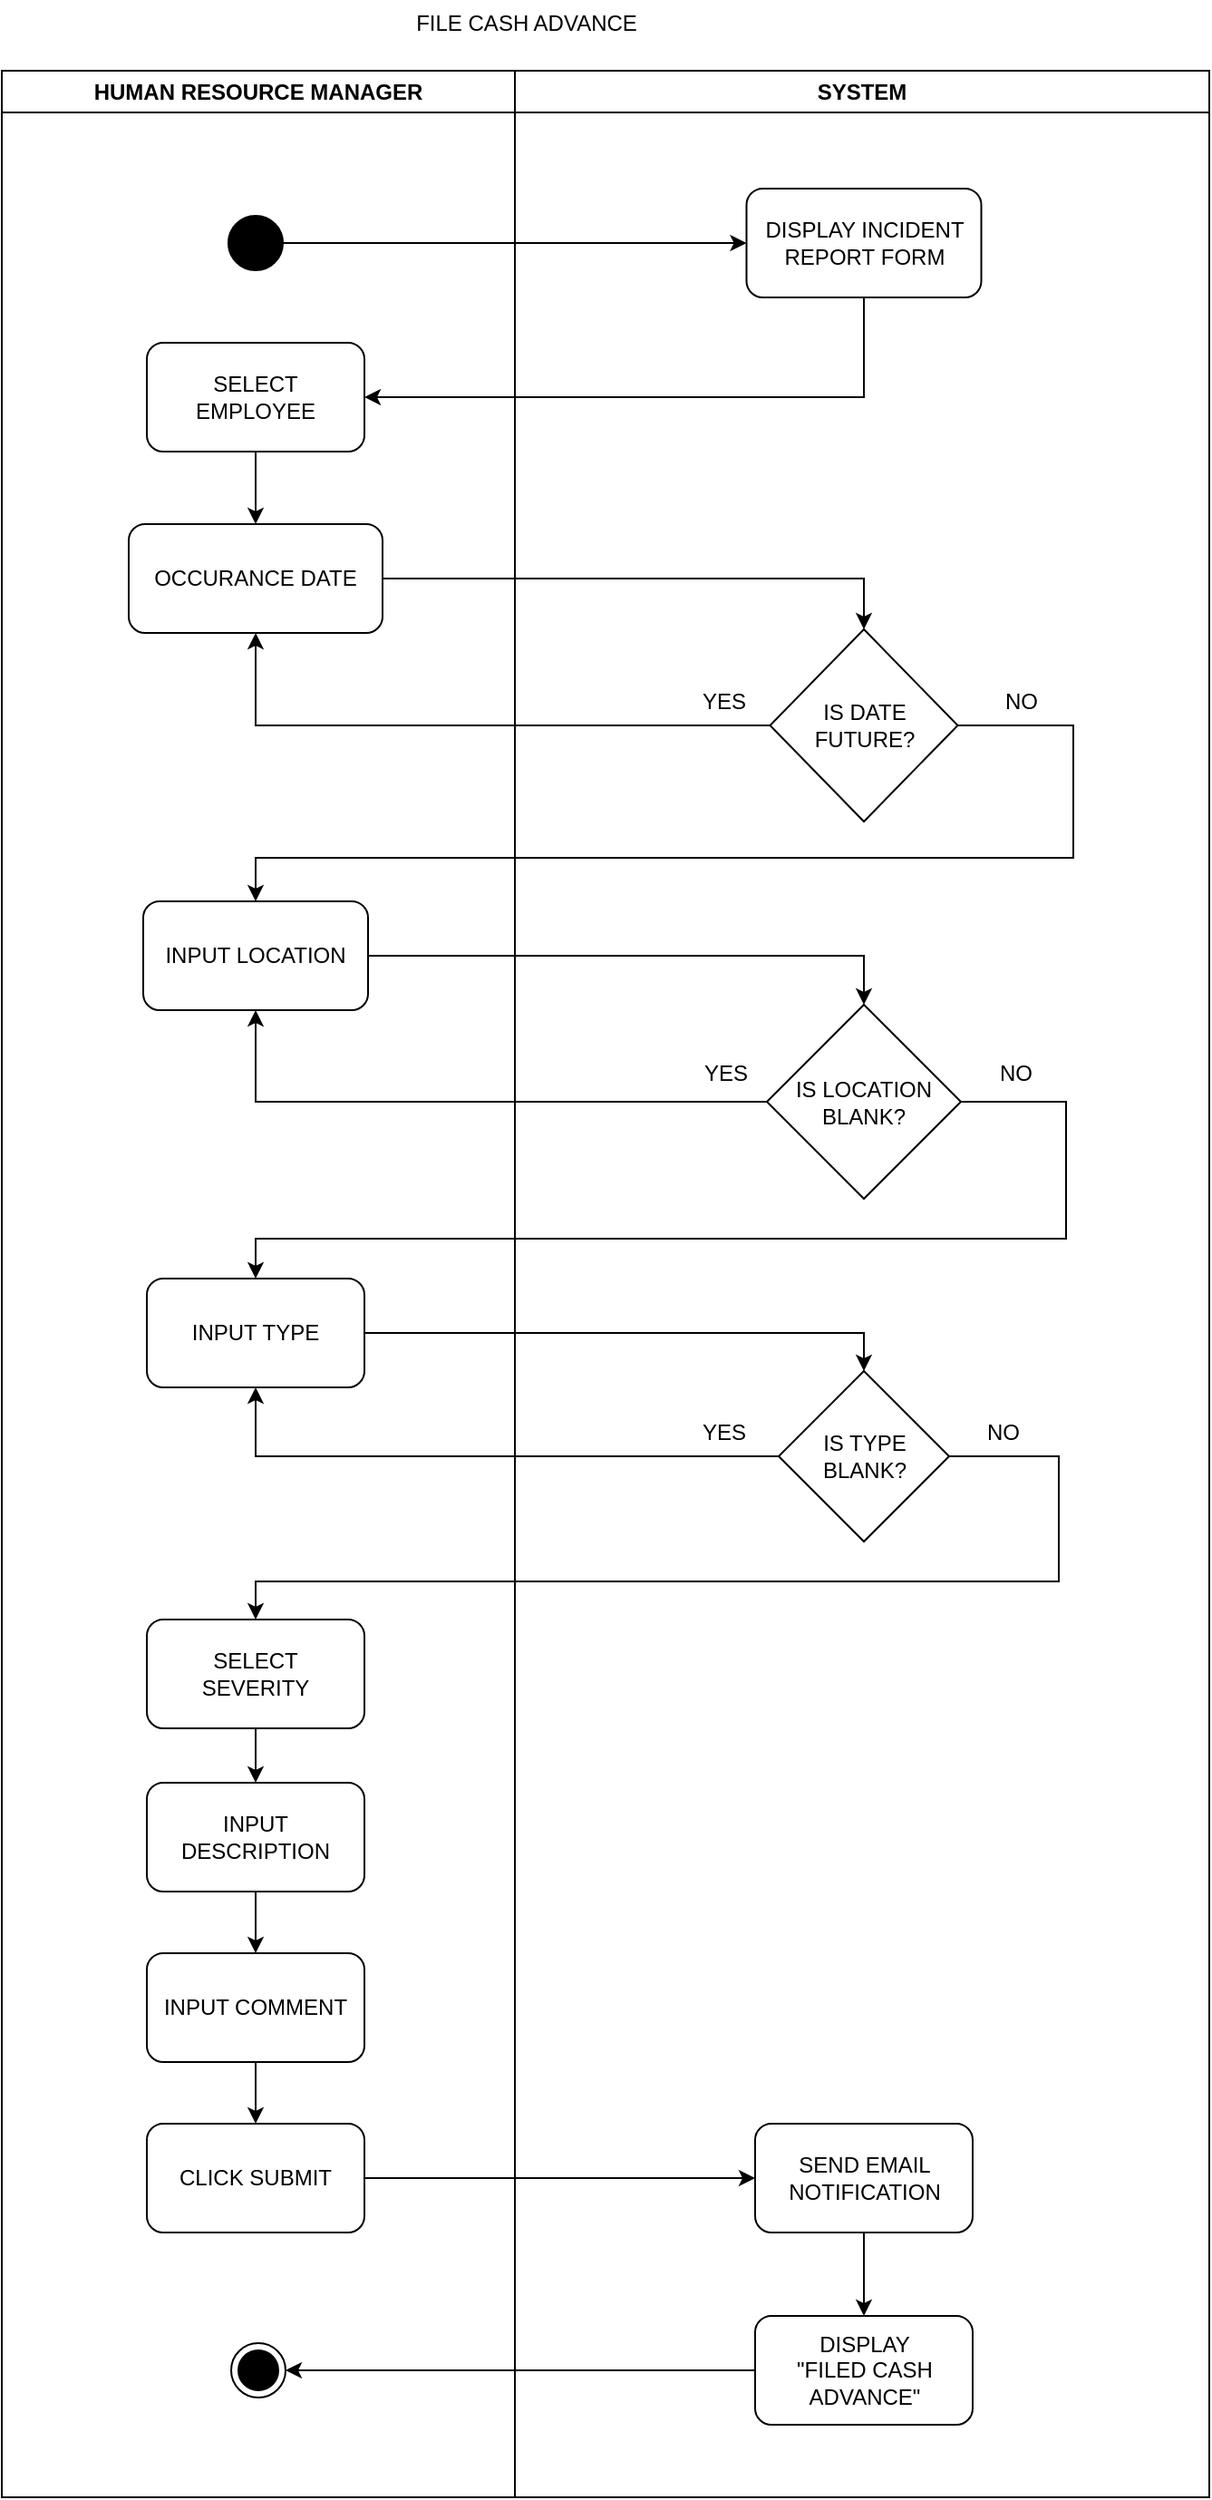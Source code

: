 <mxfile>
    <diagram id="eDfplPw5--N03OgRY2ip" name="Page-1">
        <mxGraphModel dx="2777" dy="1357" grid="0" gridSize="10" guides="1" tooltips="1" connect="1" arrows="1" fold="1" page="0" pageScale="1" pageWidth="850" pageHeight="1100" math="0" shadow="0">
            <root>
                <mxCell id="0"/>
                <mxCell id="1" parent="0"/>
                <mxCell id="2" value="HUMAN RESOURCE MANAGER" style="swimlane;whiteSpace=wrap;html=1;" parent="1" vertex="1">
                    <mxGeometry x="-264" y="90" width="283" height="1338" as="geometry"/>
                </mxCell>
                <mxCell id="4" value="" style="ellipse;fillColor=strokeColor;" parent="2" vertex="1">
                    <mxGeometry x="125" y="80" width="30" height="30" as="geometry"/>
                </mxCell>
                <mxCell id="10" style="edgeStyle=orthogonalEdgeStyle;rounded=0;html=1;exitX=0.5;exitY=1;exitDx=0;exitDy=0;entryX=0.5;entryY=0;entryDx=0;entryDy=0;" parent="2" source="7" target="9" edge="1">
                    <mxGeometry relative="1" as="geometry"/>
                </mxCell>
                <mxCell id="7" value="SELECT&lt;br&gt;EMPLOYEE" style="rounded=1;whiteSpace=wrap;html=1;" parent="2" vertex="1">
                    <mxGeometry x="80" y="150" width="120" height="60" as="geometry"/>
                </mxCell>
                <mxCell id="9" value="OCCURANCE DATE" style="rounded=1;whiteSpace=wrap;html=1;" parent="2" vertex="1">
                    <mxGeometry x="70" y="250" width="140" height="60" as="geometry"/>
                </mxCell>
                <mxCell id="15" value="INPUT LOCATION" style="rounded=1;whiteSpace=wrap;html=1;" parent="2" vertex="1">
                    <mxGeometry x="78" y="458" width="124" height="60" as="geometry"/>
                </mxCell>
                <mxCell id="21" value="INPUT COMMENT" style="rounded=1;whiteSpace=wrap;html=1;" parent="2" vertex="1">
                    <mxGeometry x="80" y="1038" width="120" height="60" as="geometry"/>
                </mxCell>
                <mxCell id="28" value="" style="ellipse;html=1;shape=endState;fillColor=strokeColor;" parent="2" vertex="1">
                    <mxGeometry x="126.5" y="1253" width="30" height="30" as="geometry"/>
                </mxCell>
                <mxCell id="46" value="INPUT TYPE" style="rounded=1;whiteSpace=wrap;html=1;" vertex="1" parent="2">
                    <mxGeometry x="80" y="666" width="120" height="60" as="geometry"/>
                </mxCell>
                <mxCell id="55" style="edgeStyle=orthogonalEdgeStyle;rounded=0;html=1;exitX=0.5;exitY=1;exitDx=0;exitDy=0;entryX=0.5;entryY=0;entryDx=0;entryDy=0;" edge="1" parent="2" source="52" target="54">
                    <mxGeometry relative="1" as="geometry"/>
                </mxCell>
                <mxCell id="52" value="SELECT&lt;br&gt;SEVERITY" style="rounded=1;whiteSpace=wrap;html=1;" vertex="1" parent="2">
                    <mxGeometry x="80" y="854" width="120" height="60" as="geometry"/>
                </mxCell>
                <mxCell id="56" style="edgeStyle=orthogonalEdgeStyle;rounded=0;html=1;exitX=0.5;exitY=1;exitDx=0;exitDy=0;entryX=0.5;entryY=0;entryDx=0;entryDy=0;" edge="1" parent="2" source="54" target="21">
                    <mxGeometry relative="1" as="geometry"/>
                </mxCell>
                <mxCell id="54" value="INPUT DESCRIPTION" style="rounded=1;whiteSpace=wrap;html=1;" vertex="1" parent="2">
                    <mxGeometry x="80" y="944" width="120" height="60" as="geometry"/>
                </mxCell>
                <mxCell id="3" value="SYSTEM" style="swimlane;whiteSpace=wrap;html=1;" parent="1" vertex="1">
                    <mxGeometry x="19" y="90" width="383" height="1338" as="geometry"/>
                </mxCell>
                <mxCell id="5" value="DISPLAY INCIDENT REPORT&amp;nbsp;FORM" style="rounded=1;whiteSpace=wrap;html=1;" parent="3" vertex="1">
                    <mxGeometry x="127.75" y="65" width="129.5" height="60" as="geometry"/>
                </mxCell>
                <mxCell id="11" value="IS DATE&lt;br&gt;FUTURE?" style="rhombus;whiteSpace=wrap;html=1;" parent="3" vertex="1">
                    <mxGeometry x="140.75" y="308" width="103.5" height="106" as="geometry"/>
                </mxCell>
                <mxCell id="17" value="NO" style="text;html=1;align=center;verticalAlign=middle;resizable=0;points=[];autosize=1;strokeColor=none;fillColor=none;" parent="3" vertex="1">
                    <mxGeometry x="261" y="335" width="36" height="26" as="geometry"/>
                </mxCell>
                <mxCell id="18" value="IS LOCATION&lt;br&gt;BLANK?" style="rhombus;whiteSpace=wrap;html=1;" parent="3" vertex="1">
                    <mxGeometry x="139" y="515" width="107" height="107" as="geometry"/>
                </mxCell>
                <mxCell id="14" value="YES" style="text;html=1;align=center;verticalAlign=middle;resizable=0;points=[];autosize=1;strokeColor=none;fillColor=none;" parent="3" vertex="1">
                    <mxGeometry x="93.5" y="335" width="42" height="26" as="geometry"/>
                </mxCell>
                <mxCell id="25" value="NO" style="text;html=1;align=center;verticalAlign=middle;resizable=0;points=[];autosize=1;strokeColor=none;fillColor=none;" parent="3" vertex="1">
                    <mxGeometry x="258" y="540" width="36" height="26" as="geometry"/>
                </mxCell>
                <mxCell id="23" value="YES" style="text;html=1;align=center;verticalAlign=middle;resizable=0;points=[];autosize=1;strokeColor=none;fillColor=none;" parent="3" vertex="1">
                    <mxGeometry x="94.5" y="540" width="42" height="26" as="geometry"/>
                </mxCell>
                <mxCell id="48" value="IS TYPE&lt;br&gt;BLANK?" style="rhombus;whiteSpace=wrap;html=1;" vertex="1" parent="3">
                    <mxGeometry x="145.5" y="717" width="94" height="94" as="geometry"/>
                </mxCell>
                <mxCell id="51" value="YES" style="text;html=1;align=center;verticalAlign=middle;resizable=0;points=[];autosize=1;strokeColor=none;fillColor=none;" vertex="1" parent="3">
                    <mxGeometry x="93.5" y="738" width="42" height="26" as="geometry"/>
                </mxCell>
                <mxCell id="58" value="NO" style="text;html=1;align=center;verticalAlign=middle;resizable=0;points=[];autosize=1;strokeColor=none;fillColor=none;" vertex="1" parent="3">
                    <mxGeometry x="251" y="738" width="36" height="26" as="geometry"/>
                </mxCell>
                <mxCell id="6" style="edgeStyle=orthogonalEdgeStyle;html=1;exitX=1;exitY=0.5;exitDx=0;exitDy=0;entryX=0;entryY=0.5;entryDx=0;entryDy=0;rounded=0;" parent="1" source="4" target="5" edge="1">
                    <mxGeometry relative="1" as="geometry"/>
                </mxCell>
                <mxCell id="8" style="edgeStyle=orthogonalEdgeStyle;rounded=0;html=1;exitX=0.5;exitY=1;exitDx=0;exitDy=0;entryX=1;entryY=0.5;entryDx=0;entryDy=0;" parent="1" source="5" target="7" edge="1">
                    <mxGeometry relative="1" as="geometry"/>
                </mxCell>
                <mxCell id="12" style="edgeStyle=orthogonalEdgeStyle;rounded=0;html=1;exitX=1;exitY=0.5;exitDx=0;exitDy=0;entryX=0.5;entryY=0;entryDx=0;entryDy=0;" parent="1" source="9" target="11" edge="1">
                    <mxGeometry relative="1" as="geometry"/>
                </mxCell>
                <mxCell id="13" style="edgeStyle=orthogonalEdgeStyle;rounded=0;html=1;exitX=0;exitY=0.5;exitDx=0;exitDy=0;entryX=0.5;entryY=1;entryDx=0;entryDy=0;" parent="1" source="11" target="9" edge="1">
                    <mxGeometry relative="1" as="geometry"/>
                </mxCell>
                <mxCell id="16" style="edgeStyle=orthogonalEdgeStyle;rounded=0;html=1;exitX=1;exitY=0.5;exitDx=0;exitDy=0;entryX=0.5;entryY=0;entryDx=0;entryDy=0;" parent="1" source="11" target="15" edge="1">
                    <mxGeometry relative="1" as="geometry">
                        <Array as="points">
                            <mxPoint x="327" y="451"/>
                            <mxPoint x="327" y="524"/>
                            <mxPoint x="-124" y="524"/>
                        </Array>
                    </mxGeometry>
                </mxCell>
                <mxCell id="20" style="edgeStyle=orthogonalEdgeStyle;rounded=0;html=1;exitX=1;exitY=0.5;exitDx=0;exitDy=0;entryX=0.5;entryY=0;entryDx=0;entryDy=0;" parent="1" source="15" target="18" edge="1">
                    <mxGeometry relative="1" as="geometry"/>
                </mxCell>
                <mxCell id="22" style="edgeStyle=orthogonalEdgeStyle;rounded=0;html=1;exitX=0;exitY=0.5;exitDx=0;exitDy=0;entryX=0.5;entryY=1;entryDx=0;entryDy=0;" parent="1" source="18" target="15" edge="1">
                    <mxGeometry relative="1" as="geometry"/>
                </mxCell>
                <mxCell id="39" value="FILE CASH ADVANCE" style="text;html=1;align=center;verticalAlign=middle;resizable=0;points=[];autosize=1;strokeColor=none;fillColor=none;" parent="1" vertex="1">
                    <mxGeometry x="-45" y="51" width="140" height="26" as="geometry"/>
                </mxCell>
                <mxCell id="33" value="CLICK SUBMIT" style="rounded=1;whiteSpace=wrap;html=1;" parent="1" vertex="1">
                    <mxGeometry x="-184" y="1222" width="120" height="60" as="geometry"/>
                </mxCell>
                <mxCell id="35" value="SEND EMAIL&lt;br&gt;NOTIFICATION" style="rounded=1;whiteSpace=wrap;html=1;" parent="1" vertex="1">
                    <mxGeometry x="151.5" y="1222" width="120" height="60" as="geometry"/>
                </mxCell>
                <mxCell id="29" value="DISPLAY&lt;br&gt;&quot;FILED CASH ADVANCE&quot;" style="rounded=1;whiteSpace=wrap;html=1;" parent="1" vertex="1">
                    <mxGeometry x="151.5" y="1328" width="120" height="60" as="geometry"/>
                </mxCell>
                <mxCell id="36" style="edgeStyle=orthogonalEdgeStyle;rounded=0;html=1;exitX=1;exitY=0.5;exitDx=0;exitDy=0;entryX=0;entryY=0.5;entryDx=0;entryDy=0;" parent="1" source="33" target="35" edge="1">
                    <mxGeometry relative="1" as="geometry"/>
                </mxCell>
                <mxCell id="38" style="edgeStyle=orthogonalEdgeStyle;rounded=0;html=1;exitX=0;exitY=0.5;exitDx=0;exitDy=0;entryX=1;entryY=0.5;entryDx=0;entryDy=0;" parent="1" source="29" target="28" edge="1">
                    <mxGeometry relative="1" as="geometry"/>
                </mxCell>
                <mxCell id="37" style="edgeStyle=orthogonalEdgeStyle;rounded=0;html=1;exitX=0.5;exitY=1;exitDx=0;exitDy=0;entryX=0.5;entryY=0;entryDx=0;entryDy=0;" parent="1" source="35" target="29" edge="1">
                    <mxGeometry relative="1" as="geometry"/>
                </mxCell>
                <mxCell id="47" style="edgeStyle=orthogonalEdgeStyle;html=1;exitX=1;exitY=0.5;exitDx=0;exitDy=0;rounded=0;" edge="1" parent="1" source="18" target="46">
                    <mxGeometry relative="1" as="geometry">
                        <Array as="points">
                            <mxPoint x="323" y="658"/>
                            <mxPoint x="323" y="734"/>
                            <mxPoint x="-124" y="734"/>
                        </Array>
                    </mxGeometry>
                </mxCell>
                <mxCell id="49" style="edgeStyle=orthogonalEdgeStyle;rounded=0;html=1;exitX=1;exitY=0.5;exitDx=0;exitDy=0;entryX=0.5;entryY=0;entryDx=0;entryDy=0;" edge="1" parent="1" source="46" target="48">
                    <mxGeometry relative="1" as="geometry"/>
                </mxCell>
                <mxCell id="50" style="edgeStyle=orthogonalEdgeStyle;rounded=0;html=1;exitX=0;exitY=0.5;exitDx=0;exitDy=0;entryX=0.5;entryY=1;entryDx=0;entryDy=0;" edge="1" parent="1" source="48" target="46">
                    <mxGeometry relative="1" as="geometry"/>
                </mxCell>
                <mxCell id="53" style="edgeStyle=orthogonalEdgeStyle;rounded=0;html=1;exitX=1;exitY=0.5;exitDx=0;exitDy=0;entryX=0.5;entryY=0;entryDx=0;entryDy=0;" edge="1" parent="1" source="48" target="52">
                    <mxGeometry relative="1" as="geometry">
                        <Array as="points">
                            <mxPoint x="319" y="854"/>
                            <mxPoint x="319" y="923"/>
                            <mxPoint x="-124" y="923"/>
                        </Array>
                    </mxGeometry>
                </mxCell>
                <mxCell id="57" style="edgeStyle=orthogonalEdgeStyle;rounded=0;html=1;exitX=0.5;exitY=1;exitDx=0;exitDy=0;entryX=0.5;entryY=0;entryDx=0;entryDy=0;" edge="1" parent="1" source="21" target="33">
                    <mxGeometry relative="1" as="geometry"/>
                </mxCell>
            </root>
        </mxGraphModel>
    </diagram>
</mxfile>